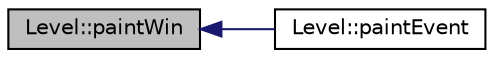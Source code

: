 digraph G
{
  edge [fontname="Helvetica",fontsize="10",labelfontname="Helvetica",labelfontsize="10"];
  node [fontname="Helvetica",fontsize="10",shape=record];
  rankdir="LR";
  Node1 [label="Level::paintWin",height=0.2,width=0.4,color="black", fillcolor="grey75", style="filled" fontcolor="black"];
  Node1 -> Node2 [dir="back",color="midnightblue",fontsize="10",style="solid",fontname="Helvetica"];
  Node2 [label="Level::paintEvent",height=0.2,width=0.4,color="black", fillcolor="white", style="filled",URL="$d2/d9d/classLevel.html#a20324b2e333c1fe625d150ae530843e3"];
}
